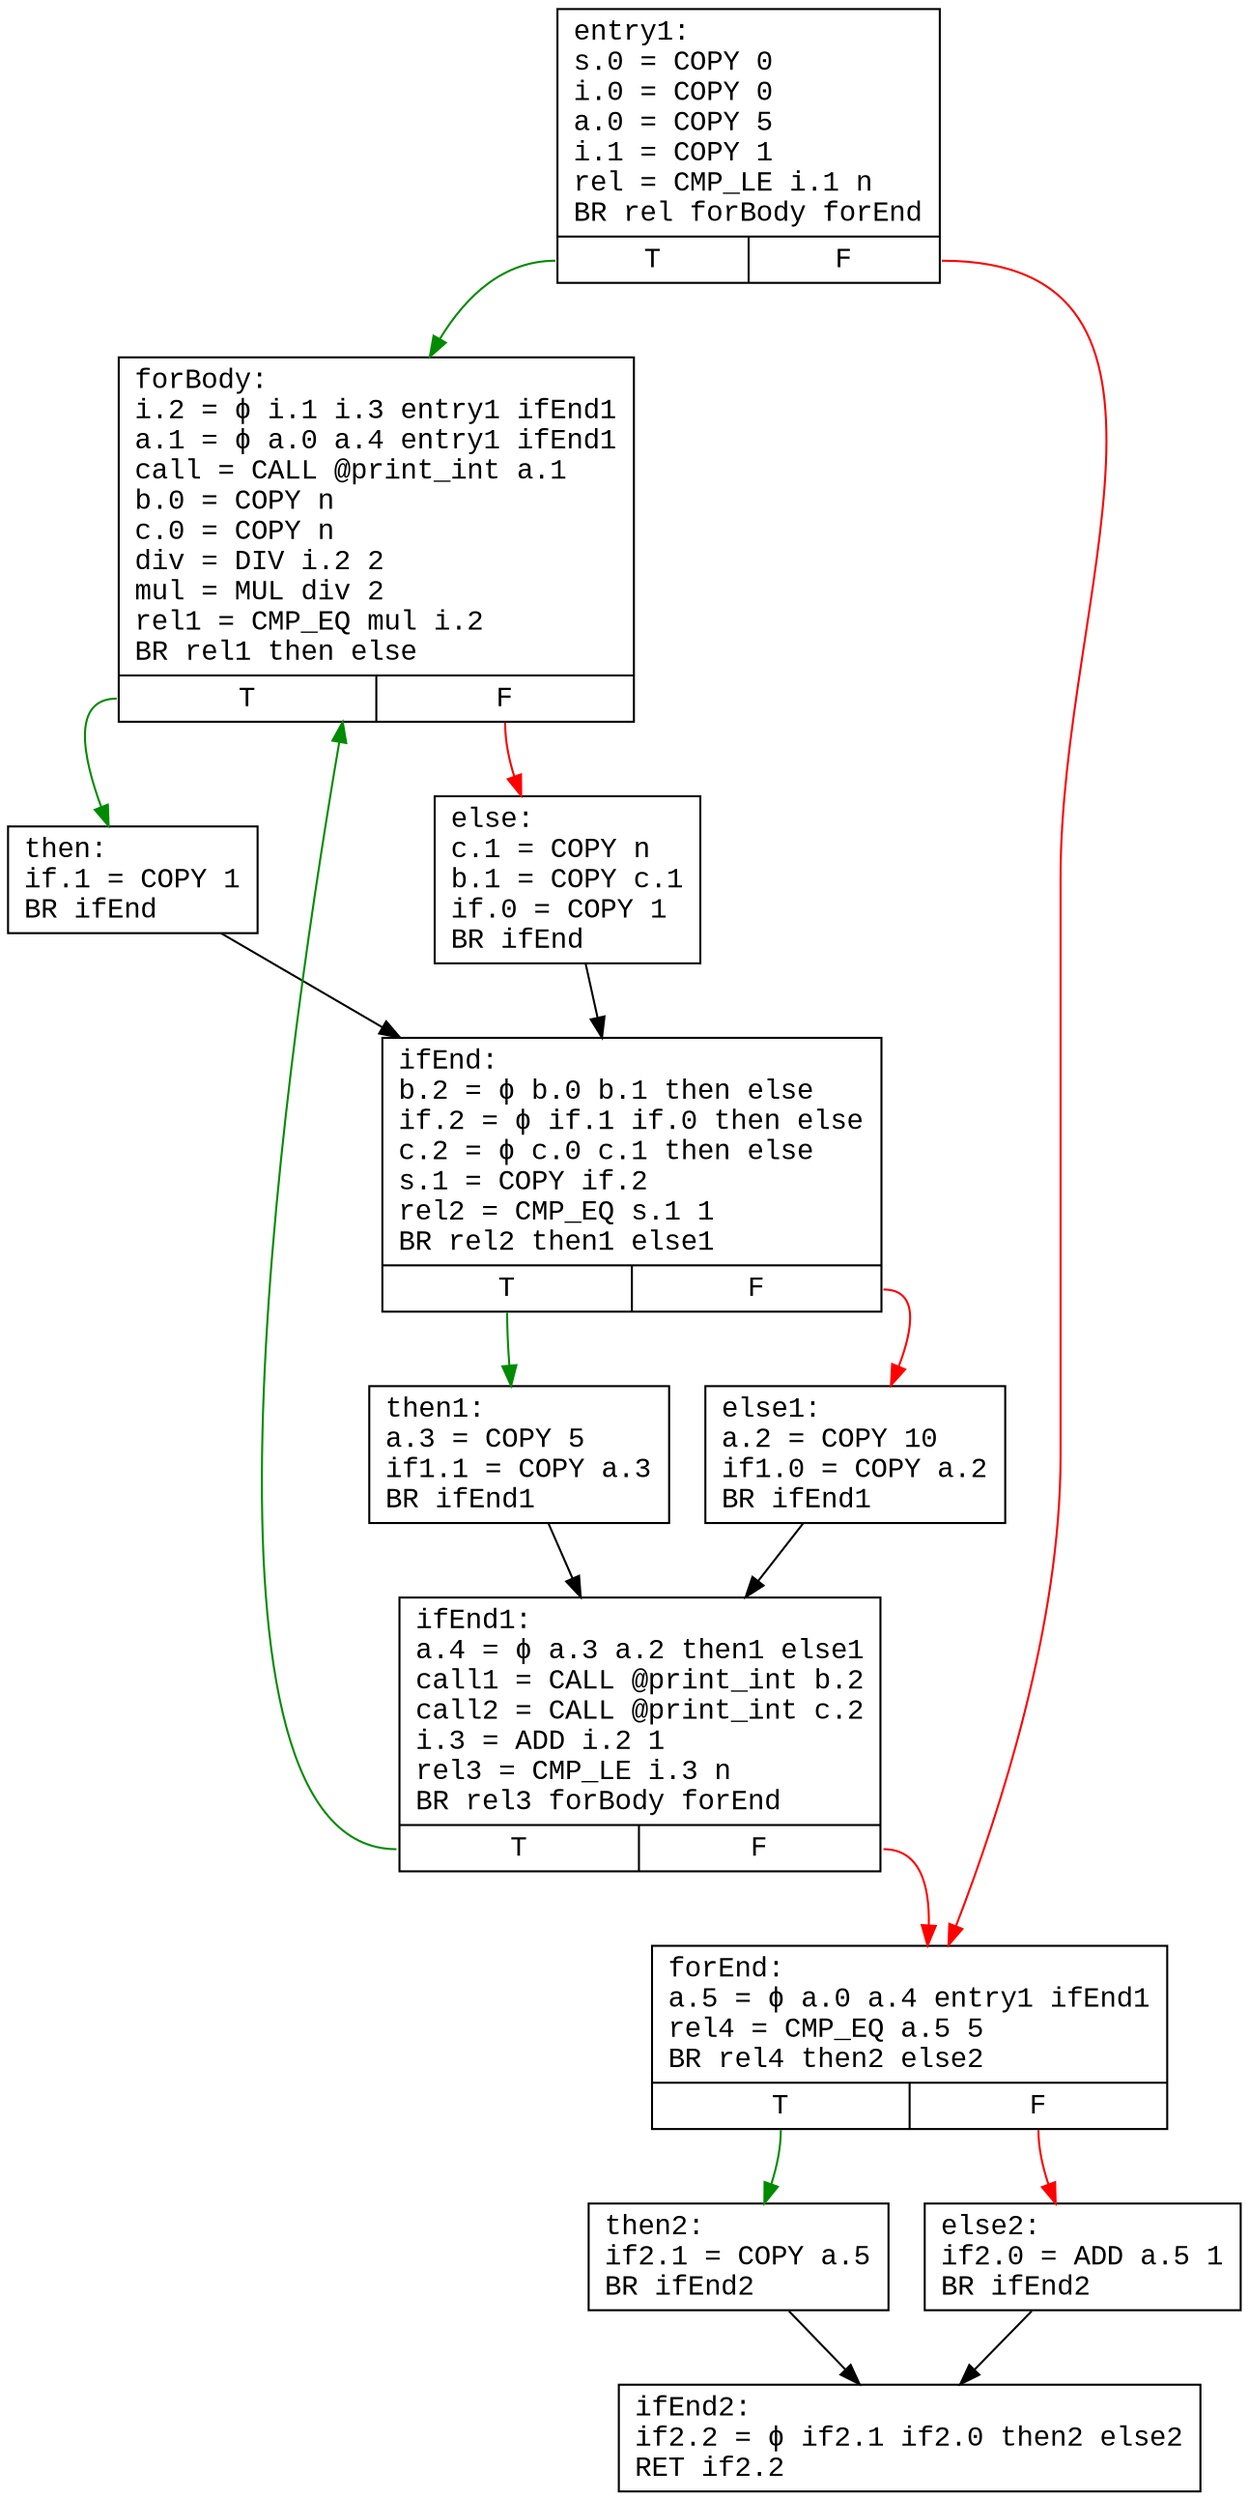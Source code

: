 digraph CFG {
    node [shape=record, fontname="Courier New"]
    entry1 [label="{entry1:\ls.0 = COPY 0\li.0 = COPY 0\la.0 = COPY 5\li.1 = COPY 1\lrel = CMP_LE i.1 n\lBR rel forBody forEnd\l|{<t> T|<f> F}}"]
    forBody [label="{forBody:\li.2 = ϕ i.1 i.3 entry1 ifEnd1\la.1 = ϕ a.0 a.4 entry1 ifEnd1\lcall = CALL @print_int a.1\lb.0 = COPY n\lc.0 = COPY n\ldiv = DIV i.2 2\lmul = MUL div 2\lrel1 = CMP_EQ mul i.2\lBR rel1 then else\l|{<t> T|<f> F}}"]
    then [label="{then:\lif.1 = COPY 1\lBR ifEnd\l}"]
    else [label="{else:\lc.1 = COPY n\lb.1 = COPY c.1\lif.0 = COPY 1\lBR ifEnd\l}"]
    ifEnd [label="{ifEnd:\lb.2 = ϕ b.0 b.1 then else\lif.2 = ϕ if.1 if.0 then else\lc.2 = ϕ c.0 c.1 then else\ls.1 = COPY if.2\lrel2 = CMP_EQ s.1 1\lBR rel2 then1 else1\l|{<t> T|<f> F}}"]
    then1 [label="{then1:\la.3 = COPY 5\lif1.1 = COPY a.3\lBR ifEnd1\l}"]
    else1 [label="{else1:\la.2 = COPY 10\lif1.0 = COPY a.2\lBR ifEnd1\l}"]
    ifEnd1 [label="{ifEnd1:\la.4 = ϕ a.3 a.2 then1 else1\lcall1 = CALL @print_int b.2\lcall2 = CALL @print_int c.2\li.3 = ADD i.2 1\lrel3 = CMP_LE i.3 n\lBR rel3 forBody forEnd\l|{<t> T|<f> F}}"]
    forEnd [label="{forEnd:\la.5 = ϕ a.0 a.4 entry1 ifEnd1\lrel4 = CMP_EQ a.5 5\lBR rel4 then2 else2\l|{<t> T|<f> F}}"]
    then2 [label="{then2:\lif2.1 = COPY a.5\lBR ifEnd2\l}"]
    else2 [label="{else2:\lif2.0 = ADD a.5 1\lBR ifEnd2\l}"]
    ifEnd2 [label="{ifEnd2:\lif2.2 = ϕ if2.1 if2.0 then2 else2\lRET if2.2\l}"]
    entry1:t -> forBody [color=green4]
    entry1:f -> forEnd [color=red]
    forBody:t -> then [color=green4]
    forBody:f -> else [color=red]
    then -> ifEnd 
    else -> ifEnd 
    ifEnd:t -> then1 [color=green4]
    ifEnd:f -> else1 [color=red]
    then1 -> ifEnd1 
    else1 -> ifEnd1 
    ifEnd1:t -> forBody [color=green4]
    ifEnd1:f -> forEnd [color=red]
    forEnd:t -> then2 [color=green4]
    forEnd:f -> else2 [color=red]
    then2 -> ifEnd2 
    else2 -> ifEnd2 
}